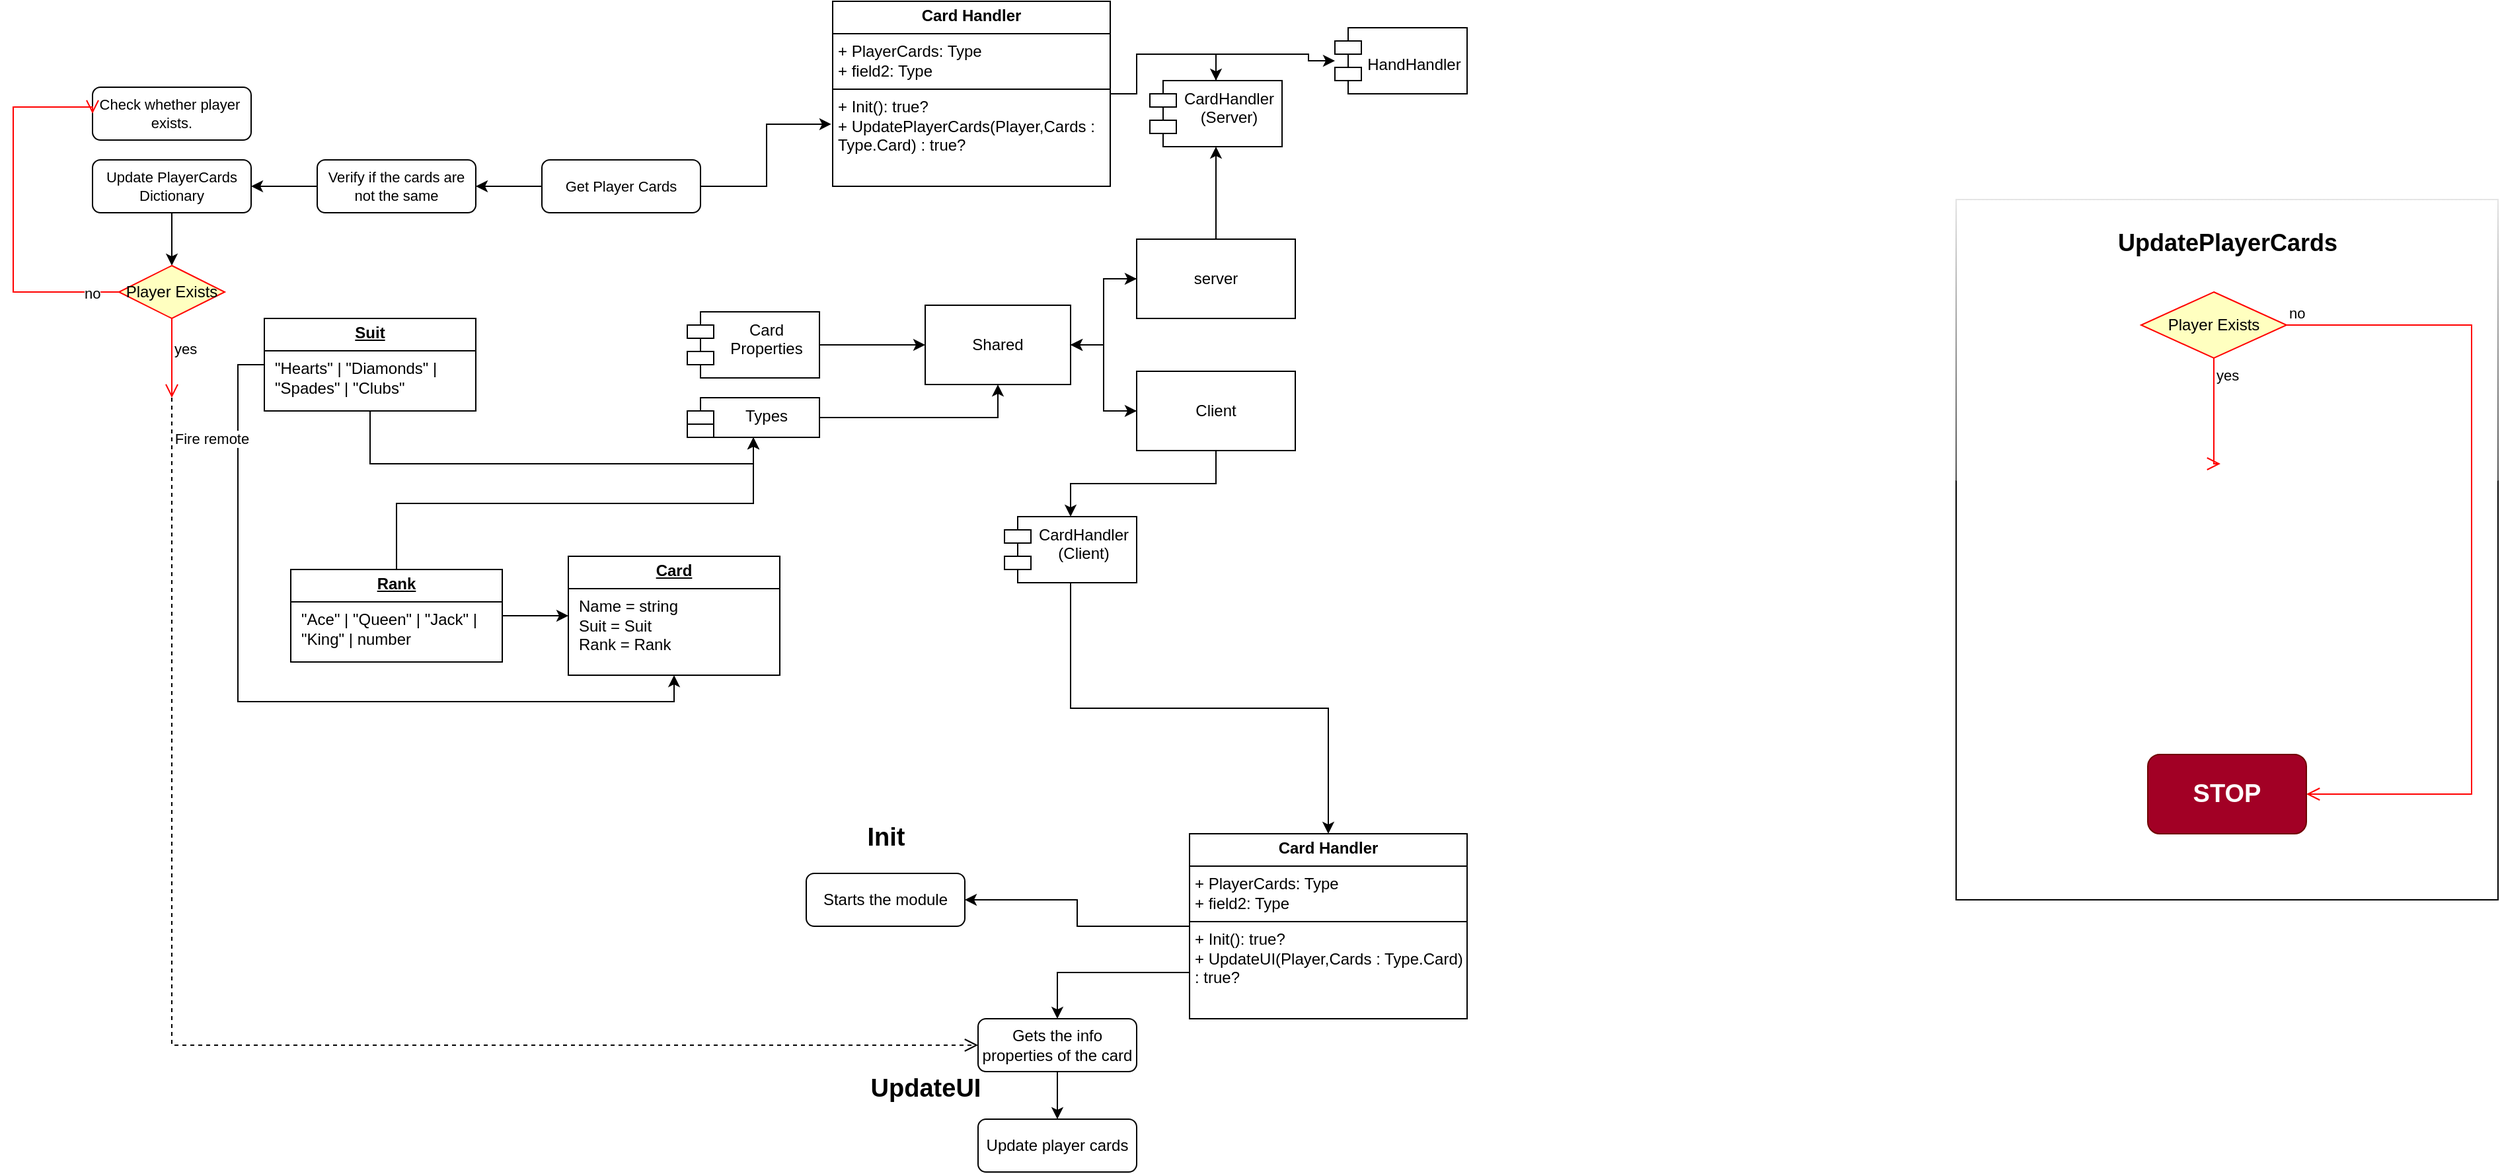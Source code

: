 <mxfile version="28.1.2">
  <diagram name="Page-1" id="2ejksbhLOjRQDNgva4iq">
    <mxGraphModel dx="948" dy="544" grid="1" gridSize="10" guides="1" tooltips="1" connect="1" arrows="1" fold="1" page="1" pageScale="1" pageWidth="2100" pageHeight="1800" math="0" shadow="0">
      <root>
        <mxCell id="0" />
        <mxCell id="1" parent="0" />
        <mxCell id="hIoRJC46qkKHdnnMaita-1" style="edgeStyle=orthogonalEdgeStyle;rounded=0;orthogonalLoop=1;jettySize=auto;html=1;exitX=0.5;exitY=0;exitDx=0;exitDy=0;entryX=0.5;entryY=1;entryDx=0;entryDy=0;" edge="1" parent="1" source="hIoRJC46qkKHdnnMaita-3" target="hIoRJC46qkKHdnnMaita-5">
          <mxGeometry relative="1" as="geometry" />
        </mxCell>
        <mxCell id="hIoRJC46qkKHdnnMaita-2" style="edgeStyle=orthogonalEdgeStyle;rounded=0;orthogonalLoop=1;jettySize=auto;html=1;exitX=0;exitY=0.5;exitDx=0;exitDy=0;entryX=1;entryY=0.5;entryDx=0;entryDy=0;" edge="1" parent="1" source="hIoRJC46qkKHdnnMaita-3" target="hIoRJC46qkKHdnnMaita-15">
          <mxGeometry relative="1" as="geometry" />
        </mxCell>
        <mxCell id="hIoRJC46qkKHdnnMaita-3" value="server" style="rounded=0;whiteSpace=wrap;html=1;" vertex="1" parent="1">
          <mxGeometry x="890" y="220" width="120" height="60" as="geometry" />
        </mxCell>
        <mxCell id="hIoRJC46qkKHdnnMaita-4" style="edgeStyle=orthogonalEdgeStyle;rounded=0;orthogonalLoop=1;jettySize=auto;html=1;exitX=0.5;exitY=0;exitDx=0;exitDy=0;" edge="1" parent="1" source="hIoRJC46qkKHdnnMaita-5" target="hIoRJC46qkKHdnnMaita-16">
          <mxGeometry relative="1" as="geometry" />
        </mxCell>
        <mxCell id="hIoRJC46qkKHdnnMaita-5" value="CardHandler&lt;div&gt;(Server)&lt;/div&gt;" style="shape=module;align=left;spacingLeft=20;align=center;verticalAlign=top;whiteSpace=wrap;html=1;" vertex="1" parent="1">
          <mxGeometry x="900" y="100" width="100" height="50" as="geometry" />
        </mxCell>
        <mxCell id="hIoRJC46qkKHdnnMaita-6" style="edgeStyle=orthogonalEdgeStyle;rounded=0;orthogonalLoop=1;jettySize=auto;html=1;exitX=0.5;exitY=1;exitDx=0;exitDy=0;entryX=0.5;entryY=0;entryDx=0;entryDy=0;" edge="1" parent="1" source="hIoRJC46qkKHdnnMaita-7" target="hIoRJC46qkKHdnnMaita-39">
          <mxGeometry relative="1" as="geometry" />
        </mxCell>
        <mxCell id="hIoRJC46qkKHdnnMaita-7" value="CardHandler&lt;div&gt;(Client)&lt;/div&gt;" style="shape=module;align=left;spacingLeft=20;align=center;verticalAlign=top;whiteSpace=wrap;html=1;" vertex="1" parent="1">
          <mxGeometry x="790" y="430" width="100" height="50" as="geometry" />
        </mxCell>
        <mxCell id="hIoRJC46qkKHdnnMaita-8" style="edgeStyle=orthogonalEdgeStyle;rounded=0;orthogonalLoop=1;jettySize=auto;html=1;exitX=0.5;exitY=1;exitDx=0;exitDy=0;entryX=0.5;entryY=0;entryDx=0;entryDy=0;" edge="1" parent="1" source="hIoRJC46qkKHdnnMaita-10" target="hIoRJC46qkKHdnnMaita-7">
          <mxGeometry relative="1" as="geometry" />
        </mxCell>
        <mxCell id="hIoRJC46qkKHdnnMaita-9" style="edgeStyle=orthogonalEdgeStyle;rounded=0;orthogonalLoop=1;jettySize=auto;html=1;exitX=0;exitY=0.5;exitDx=0;exitDy=0;entryX=1;entryY=0.5;entryDx=0;entryDy=0;" edge="1" parent="1" source="hIoRJC46qkKHdnnMaita-10" target="hIoRJC46qkKHdnnMaita-15">
          <mxGeometry relative="1" as="geometry" />
        </mxCell>
        <mxCell id="hIoRJC46qkKHdnnMaita-10" value="Client" style="rounded=0;whiteSpace=wrap;html=1;" vertex="1" parent="1">
          <mxGeometry x="890" y="320" width="120" height="60" as="geometry" />
        </mxCell>
        <mxCell id="hIoRJC46qkKHdnnMaita-11" style="edgeStyle=orthogonalEdgeStyle;rounded=0;orthogonalLoop=1;jettySize=auto;html=1;exitX=1;exitY=0.5;exitDx=0;exitDy=0;entryX=0;entryY=0.5;entryDx=0;entryDy=0;" edge="1" parent="1" source="hIoRJC46qkKHdnnMaita-12" target="hIoRJC46qkKHdnnMaita-15">
          <mxGeometry relative="1" as="geometry" />
        </mxCell>
        <mxCell id="hIoRJC46qkKHdnnMaita-12" value="Card&lt;div&gt;Properties&lt;/div&gt;" style="shape=module;align=left;spacingLeft=20;align=center;verticalAlign=top;whiteSpace=wrap;html=1;" vertex="1" parent="1">
          <mxGeometry x="550" y="275" width="100" height="50" as="geometry" />
        </mxCell>
        <mxCell id="hIoRJC46qkKHdnnMaita-13" style="edgeStyle=orthogonalEdgeStyle;rounded=0;orthogonalLoop=1;jettySize=auto;html=1;exitX=1;exitY=0.5;exitDx=0;exitDy=0;entryX=0;entryY=0.5;entryDx=0;entryDy=0;" edge="1" parent="1" source="hIoRJC46qkKHdnnMaita-15" target="hIoRJC46qkKHdnnMaita-3">
          <mxGeometry relative="1" as="geometry" />
        </mxCell>
        <mxCell id="hIoRJC46qkKHdnnMaita-14" style="edgeStyle=orthogonalEdgeStyle;rounded=0;orthogonalLoop=1;jettySize=auto;html=1;exitX=1;exitY=0.5;exitDx=0;exitDy=0;entryX=0;entryY=0.5;entryDx=0;entryDy=0;" edge="1" parent="1" source="hIoRJC46qkKHdnnMaita-15" target="hIoRJC46qkKHdnnMaita-10">
          <mxGeometry relative="1" as="geometry" />
        </mxCell>
        <mxCell id="hIoRJC46qkKHdnnMaita-15" value="Shared" style="rounded=0;whiteSpace=wrap;html=1;" vertex="1" parent="1">
          <mxGeometry x="730" y="270" width="110" height="60" as="geometry" />
        </mxCell>
        <mxCell id="hIoRJC46qkKHdnnMaita-16" value="&lt;div&gt;&lt;br&gt;&lt;/div&gt;HandHandler" style="shape=module;align=left;spacingLeft=20;align=center;verticalAlign=top;whiteSpace=wrap;html=1;" vertex="1" parent="1">
          <mxGeometry x="1040" y="60" width="100" height="50" as="geometry" />
        </mxCell>
        <mxCell id="hIoRJC46qkKHdnnMaita-17" style="edgeStyle=orthogonalEdgeStyle;rounded=0;orthogonalLoop=1;jettySize=auto;html=1;exitX=1;exitY=0.5;exitDx=0;exitDy=0;entryX=0.5;entryY=1;entryDx=0;entryDy=0;" edge="1" parent="1" source="hIoRJC46qkKHdnnMaita-18" target="hIoRJC46qkKHdnnMaita-15">
          <mxGeometry relative="1" as="geometry" />
        </mxCell>
        <mxCell id="hIoRJC46qkKHdnnMaita-18" value="Types&lt;div&gt;&lt;br&gt;&lt;/div&gt;" style="shape=module;align=left;spacingLeft=20;align=center;verticalAlign=top;whiteSpace=wrap;html=1;" vertex="1" parent="1">
          <mxGeometry x="550" y="340" width="100" height="30" as="geometry" />
        </mxCell>
        <mxCell id="hIoRJC46qkKHdnnMaita-19" value="&lt;p style=&quot;margin:0px;margin-top:4px;text-align:center;text-decoration:underline;&quot;&gt;&lt;b&gt;Card&lt;/b&gt;&lt;/p&gt;&lt;hr size=&quot;1&quot; style=&quot;border-style:solid;&quot;&gt;&lt;p style=&quot;margin:0px;margin-left:8px;&quot;&gt;Name = string&lt;br&gt;Suit = Suit&lt;br&gt;Rank = Rank&lt;/p&gt;" style="verticalAlign=top;align=left;overflow=fill;html=1;whiteSpace=wrap;" vertex="1" parent="1">
          <mxGeometry x="460" y="460" width="160" height="90" as="geometry" />
        </mxCell>
        <mxCell id="hIoRJC46qkKHdnnMaita-20" style="edgeStyle=orthogonalEdgeStyle;rounded=0;orthogonalLoop=1;jettySize=auto;html=1;exitX=1;exitY=0.5;exitDx=0;exitDy=0;entryX=0;entryY=0.5;entryDx=0;entryDy=0;" edge="1" parent="1" source="hIoRJC46qkKHdnnMaita-22" target="hIoRJC46qkKHdnnMaita-19">
          <mxGeometry relative="1" as="geometry" />
        </mxCell>
        <mxCell id="hIoRJC46qkKHdnnMaita-21" style="edgeStyle=orthogonalEdgeStyle;rounded=0;orthogonalLoop=1;jettySize=auto;html=1;exitX=0.5;exitY=0;exitDx=0;exitDy=0;entryX=0.5;entryY=1;entryDx=0;entryDy=0;" edge="1" parent="1" source="hIoRJC46qkKHdnnMaita-22" target="hIoRJC46qkKHdnnMaita-18">
          <mxGeometry relative="1" as="geometry" />
        </mxCell>
        <mxCell id="hIoRJC46qkKHdnnMaita-22" value="&lt;p style=&quot;margin:0px;margin-top:4px;text-align:center;text-decoration:underline;&quot;&gt;&lt;b&gt;Rank&lt;/b&gt;&lt;/p&gt;&lt;hr size=&quot;1&quot; style=&quot;border-style:solid;&quot;&gt;&lt;p style=&quot;margin:0px;margin-left:8px;&quot;&gt;&quot;Ace&quot; | &quot;Queen&quot; | &quot;Jack&quot; | &quot;King&quot; | number&lt;/p&gt;" style="verticalAlign=top;align=left;overflow=fill;html=1;whiteSpace=wrap;" vertex="1" parent="1">
          <mxGeometry x="250" y="470" width="160" height="70" as="geometry" />
        </mxCell>
        <mxCell id="hIoRJC46qkKHdnnMaita-23" style="edgeStyle=orthogonalEdgeStyle;rounded=0;orthogonalLoop=1;jettySize=auto;html=1;exitX=0.5;exitY=1;exitDx=0;exitDy=0;entryX=0.5;entryY=1;entryDx=0;entryDy=0;" edge="1" parent="1" source="hIoRJC46qkKHdnnMaita-25" target="hIoRJC46qkKHdnnMaita-18">
          <mxGeometry relative="1" as="geometry" />
        </mxCell>
        <mxCell id="hIoRJC46qkKHdnnMaita-24" style="edgeStyle=orthogonalEdgeStyle;rounded=0;orthogonalLoop=1;jettySize=auto;html=1;exitX=0;exitY=0.5;exitDx=0;exitDy=0;entryX=0.5;entryY=1;entryDx=0;entryDy=0;" edge="1" parent="1" source="hIoRJC46qkKHdnnMaita-25" target="hIoRJC46qkKHdnnMaita-19">
          <mxGeometry relative="1" as="geometry" />
        </mxCell>
        <mxCell id="hIoRJC46qkKHdnnMaita-25" value="&lt;p style=&quot;margin:0px;margin-top:4px;text-align:center;text-decoration:underline;&quot;&gt;&lt;b&gt;Suit&lt;/b&gt;&lt;/p&gt;&lt;hr size=&quot;1&quot; style=&quot;border-style:solid;&quot;&gt;&lt;p style=&quot;margin:0px;margin-left:8px;&quot;&gt;&quot;Hearts&quot; | &quot;Diamonds&quot; | &quot;Spades&quot; | &quot;Clubs&quot;&lt;/p&gt;" style="verticalAlign=top;align=left;overflow=fill;html=1;whiteSpace=wrap;" vertex="1" parent="1">
          <mxGeometry x="230" y="280" width="160" height="70" as="geometry" />
        </mxCell>
        <mxCell id="hIoRJC46qkKHdnnMaita-26" style="edgeStyle=orthogonalEdgeStyle;rounded=0;orthogonalLoop=1;jettySize=auto;html=1;exitX=1;exitY=0.5;exitDx=0;exitDy=0;entryX=0.5;entryY=0;entryDx=0;entryDy=0;" edge="1" parent="1" source="hIoRJC46qkKHdnnMaita-27" target="hIoRJC46qkKHdnnMaita-5">
          <mxGeometry relative="1" as="geometry" />
        </mxCell>
        <mxCell id="hIoRJC46qkKHdnnMaita-27" value="&lt;p style=&quot;margin:0px;margin-top:4px;text-align:center;&quot;&gt;&lt;b&gt;Card Handler&lt;/b&gt;&lt;/p&gt;&lt;hr size=&quot;1&quot; style=&quot;border-style:solid;&quot;&gt;&lt;p style=&quot;margin:0px;margin-left:4px;&quot;&gt;+ PlayerCards: Type&lt;br&gt;+ field2: Type&lt;/p&gt;&lt;hr size=&quot;1&quot; style=&quot;border-style:solid;&quot;&gt;&lt;p style=&quot;margin:0px;margin-left:4px;&quot;&gt;+ Init(): true?&lt;br&gt;&lt;/p&gt;&lt;p style=&quot;margin:0px;margin-left:4px;&quot;&gt;+ UpdatePlayerCards(Player,Cards : Type.Card) : true?&lt;/p&gt;" style="verticalAlign=top;align=left;overflow=fill;html=1;whiteSpace=wrap;" vertex="1" parent="1">
          <mxGeometry x="660" y="40" width="210" height="140" as="geometry" />
        </mxCell>
        <mxCell id="hIoRJC46qkKHdnnMaita-29" style="edgeStyle=orthogonalEdgeStyle;rounded=0;orthogonalLoop=1;jettySize=auto;html=1;exitX=0;exitY=0.5;exitDx=0;exitDy=0;entryX=1;entryY=0.5;entryDx=0;entryDy=0;" edge="1" parent="1" source="hIoRJC46qkKHdnnMaita-30" target="hIoRJC46qkKHdnnMaita-32">
          <mxGeometry relative="1" as="geometry" />
        </mxCell>
        <mxCell id="hIoRJC46qkKHdnnMaita-30" value="Get Player Cards" style="rounded=1;whiteSpace=wrap;html=1;fontSize=11;" vertex="1" parent="1">
          <mxGeometry x="440" y="160" width="120" height="40" as="geometry" />
        </mxCell>
        <mxCell id="hIoRJC46qkKHdnnMaita-31" style="edgeStyle=orthogonalEdgeStyle;rounded=0;orthogonalLoop=1;jettySize=auto;html=1;exitX=0;exitY=0.5;exitDx=0;exitDy=0;entryX=1;entryY=0.5;entryDx=0;entryDy=0;" edge="1" parent="1" source="hIoRJC46qkKHdnnMaita-32" target="hIoRJC46qkKHdnnMaita-34">
          <mxGeometry relative="1" as="geometry" />
        </mxCell>
        <mxCell id="hIoRJC46qkKHdnnMaita-32" value="Verify if the cards are not the same" style="rounded=1;whiteSpace=wrap;html=1;fontSize=11;" vertex="1" parent="1">
          <mxGeometry x="270" y="160" width="120" height="40" as="geometry" />
        </mxCell>
        <mxCell id="hIoRJC46qkKHdnnMaita-33" style="edgeStyle=orthogonalEdgeStyle;rounded=0;orthogonalLoop=1;jettySize=auto;html=1;exitX=0.5;exitY=1;exitDx=0;exitDy=0;entryX=0.5;entryY=0;entryDx=0;entryDy=0;" edge="1" parent="1" source="hIoRJC46qkKHdnnMaita-34">
          <mxGeometry relative="1" as="geometry">
            <mxPoint x="160" y="240.0" as="targetPoint" />
          </mxGeometry>
        </mxCell>
        <mxCell id="hIoRJC46qkKHdnnMaita-34" value="Update PlayerCards Dictionary" style="rounded=1;whiteSpace=wrap;html=1;fontSize=11;" vertex="1" parent="1">
          <mxGeometry x="100" y="160" width="120" height="40" as="geometry" />
        </mxCell>
        <mxCell id="hIoRJC46qkKHdnnMaita-35" style="edgeStyle=orthogonalEdgeStyle;rounded=0;orthogonalLoop=1;jettySize=auto;html=1;exitX=0.5;exitY=1;exitDx=0;exitDy=0;" edge="1" parent="1" source="hIoRJC46qkKHdnnMaita-32" target="hIoRJC46qkKHdnnMaita-32">
          <mxGeometry relative="1" as="geometry" />
        </mxCell>
        <mxCell id="hIoRJC46qkKHdnnMaita-36" style="edgeStyle=orthogonalEdgeStyle;rounded=0;orthogonalLoop=1;jettySize=auto;html=1;exitX=1;exitY=0.5;exitDx=0;exitDy=0;entryX=-0.005;entryY=0.664;entryDx=0;entryDy=0;entryPerimeter=0;" edge="1" parent="1" source="hIoRJC46qkKHdnnMaita-30" target="hIoRJC46qkKHdnnMaita-27">
          <mxGeometry relative="1" as="geometry" />
        </mxCell>
        <mxCell id="hIoRJC46qkKHdnnMaita-37" style="edgeStyle=orthogonalEdgeStyle;rounded=0;orthogonalLoop=1;jettySize=auto;html=1;exitX=0;exitY=0.75;exitDx=0;exitDy=0;entryX=0.5;entryY=0;entryDx=0;entryDy=0;" edge="1" parent="1" source="hIoRJC46qkKHdnnMaita-39" target="hIoRJC46qkKHdnnMaita-43">
          <mxGeometry relative="1" as="geometry" />
        </mxCell>
        <mxCell id="hIoRJC46qkKHdnnMaita-38" style="edgeStyle=orthogonalEdgeStyle;rounded=0;orthogonalLoop=1;jettySize=auto;html=1;exitX=0;exitY=0.5;exitDx=0;exitDy=0;entryX=1;entryY=0.5;entryDx=0;entryDy=0;" edge="1" parent="1" source="hIoRJC46qkKHdnnMaita-39" target="hIoRJC46qkKHdnnMaita-45">
          <mxGeometry relative="1" as="geometry" />
        </mxCell>
        <mxCell id="hIoRJC46qkKHdnnMaita-39" value="&lt;p style=&quot;margin:0px;margin-top:4px;text-align:center;&quot;&gt;&lt;b&gt;Card Handler&lt;/b&gt;&lt;/p&gt;&lt;hr size=&quot;1&quot; style=&quot;border-style:solid;&quot;&gt;&lt;p style=&quot;margin:0px;margin-left:4px;&quot;&gt;+ PlayerCards: Type&lt;br&gt;+ field2: Type&lt;/p&gt;&lt;hr size=&quot;1&quot; style=&quot;border-style:solid;&quot;&gt;&lt;p style=&quot;margin:0px;margin-left:4px;&quot;&gt;+ Init(): true?&lt;br&gt;&lt;/p&gt;&lt;p style=&quot;margin:0px;margin-left:4px;&quot;&gt;+ UpdateUI(Player,Cards : Type.Card) : true?&lt;/p&gt;" style="verticalAlign=top;align=left;overflow=fill;html=1;whiteSpace=wrap;" vertex="1" parent="1">
          <mxGeometry x="930" y="670" width="210" height="140" as="geometry" />
        </mxCell>
        <mxCell id="hIoRJC46qkKHdnnMaita-40" value="Update player cards" style="rounded=1;whiteSpace=wrap;html=1;" vertex="1" parent="1">
          <mxGeometry x="770" y="886" width="120" height="40" as="geometry" />
        </mxCell>
        <mxCell id="hIoRJC46qkKHdnnMaita-41" value="UpdateUI" style="text;align=center;fontStyle=1;verticalAlign=middle;spacingLeft=3;spacingRight=3;strokeColor=none;rotatable=0;points=[[0,0.5],[1,0.5]];portConstraint=eastwest;html=1;fontSize=19;" vertex="1" parent="1">
          <mxGeometry x="650" y="850" width="160" height="26" as="geometry" />
        </mxCell>
        <mxCell id="hIoRJC46qkKHdnnMaita-42" style="edgeStyle=orthogonalEdgeStyle;rounded=0;orthogonalLoop=1;jettySize=auto;html=1;exitX=0.5;exitY=1;exitDx=0;exitDy=0;entryX=0.5;entryY=0;entryDx=0;entryDy=0;" edge="1" parent="1" source="hIoRJC46qkKHdnnMaita-43" target="hIoRJC46qkKHdnnMaita-40">
          <mxGeometry relative="1" as="geometry" />
        </mxCell>
        <mxCell id="hIoRJC46qkKHdnnMaita-43" value="Gets the info properties of the card" style="rounded=1;whiteSpace=wrap;html=1;" vertex="1" parent="1">
          <mxGeometry x="770" y="810" width="120" height="40" as="geometry" />
        </mxCell>
        <mxCell id="hIoRJC46qkKHdnnMaita-44" value="Fire remote" style="html=1;verticalAlign=bottom;endArrow=open;dashed=1;endSize=8;curved=0;rounded=0;entryX=0;entryY=0.5;entryDx=0;entryDy=0;" edge="1" parent="1" target="hIoRJC46qkKHdnnMaita-43">
          <mxGeometry x="-0.928" y="30" relative="1" as="geometry">
            <mxPoint x="160" y="340" as="sourcePoint" />
            <mxPoint x="590" y="500" as="targetPoint" />
            <Array as="points">
              <mxPoint x="160" y="830" />
            </Array>
            <mxPoint as="offset" />
          </mxGeometry>
        </mxCell>
        <mxCell id="hIoRJC46qkKHdnnMaita-45" value="Starts the module" style="rounded=1;whiteSpace=wrap;html=1;" vertex="1" parent="1">
          <mxGeometry x="640" y="700" width="120" height="40" as="geometry" />
        </mxCell>
        <mxCell id="hIoRJC46qkKHdnnMaita-46" value="Init" style="text;align=center;fontStyle=1;verticalAlign=middle;spacingLeft=3;spacingRight=3;strokeColor=none;rotatable=0;points=[[0,0.5],[1,0.5]];portConstraint=eastwest;html=1;fontSize=19;" vertex="1" parent="1">
          <mxGeometry x="620" y="660" width="160" height="26" as="geometry" />
        </mxCell>
        <mxCell id="hIoRJC46qkKHdnnMaita-47" value="Check whether player&amp;nbsp;&lt;div&gt;exists.&lt;/div&gt;" style="rounded=1;whiteSpace=wrap;html=1;fontSize=11;" vertex="1" parent="1">
          <mxGeometry x="100" y="105" width="120" height="40" as="geometry" />
        </mxCell>
        <mxCell id="hIoRJC46qkKHdnnMaita-48" value="Player Exists" style="rhombus;whiteSpace=wrap;html=1;fontColor=#000000;fillColor=#ffffc0;strokeColor=#ff0000;" vertex="1" parent="1">
          <mxGeometry x="120" y="240" width="80" height="40" as="geometry" />
        </mxCell>
        <mxCell id="hIoRJC46qkKHdnnMaita-49" value="no" style="edgeStyle=orthogonalEdgeStyle;html=1;align=left;verticalAlign=bottom;endArrow=open;endSize=8;strokeColor=#ff0000;rounded=0;entryX=0;entryY=0.5;entryDx=0;entryDy=0;" edge="1" parent="1" source="hIoRJC46qkKHdnnMaita-48" target="hIoRJC46qkKHdnnMaita-47">
          <mxGeometry x="-0.799" y="10" relative="1" as="geometry">
            <mxPoint x="80" y="120" as="targetPoint" />
            <mxPoint as="offset" />
            <Array as="points">
              <mxPoint x="40" y="260" />
              <mxPoint x="40" y="120" />
              <mxPoint x="100" y="120" />
            </Array>
          </mxGeometry>
        </mxCell>
        <mxCell id="hIoRJC46qkKHdnnMaita-50" value="yes" style="edgeStyle=orthogonalEdgeStyle;html=1;align=left;verticalAlign=top;endArrow=open;endSize=8;strokeColor=#ff0000;rounded=0;" edge="1" parent="1" source="hIoRJC46qkKHdnnMaita-48">
          <mxGeometry x="-0.668" relative="1" as="geometry">
            <mxPoint x="160" y="340" as="targetPoint" />
            <mxPoint as="offset" />
          </mxGeometry>
        </mxCell>
        <mxCell id="hIoRJC46qkKHdnnMaita-52" value="" style="rounded=0;whiteSpace=wrap;html=1;glass=1;" vertex="1" parent="1">
          <mxGeometry x="1510" y="190" width="410" height="530" as="geometry" />
        </mxCell>
        <mxCell id="hIoRJC46qkKHdnnMaita-28" value="UpdatePlayerCards" style="text;align=center;fontStyle=1;verticalAlign=middle;spacingLeft=3;spacingRight=3;strokeColor=none;rotatable=0;points=[[0,0.5],[1,0.5]];portConstraint=eastwest;html=1;fontSize=18;" vertex="1" parent="1">
          <mxGeometry x="1605" y="190" width="220" height="66" as="geometry" />
        </mxCell>
        <mxCell id="hIoRJC46qkKHdnnMaita-53" value="Player Exists" style="rhombus;whiteSpace=wrap;html=1;fontColor=#000000;fillColor=#ffffc0;strokeColor=#ff0000;" vertex="1" parent="1">
          <mxGeometry x="1650" y="260" width="110" height="50" as="geometry" />
        </mxCell>
        <mxCell id="hIoRJC46qkKHdnnMaita-54" value="no" style="edgeStyle=orthogonalEdgeStyle;html=1;align=left;verticalAlign=bottom;endArrow=open;endSize=8;strokeColor=#ff0000;rounded=0;entryX=1;entryY=0.5;entryDx=0;entryDy=0;" edge="1" source="hIoRJC46qkKHdnnMaita-53" parent="1" target="hIoRJC46qkKHdnnMaita-56">
          <mxGeometry x="-1" relative="1" as="geometry">
            <mxPoint x="1850" y="310" as="targetPoint" />
            <Array as="points">
              <mxPoint x="1900" y="285" />
              <mxPoint x="1900" y="640" />
            </Array>
          </mxGeometry>
        </mxCell>
        <mxCell id="hIoRJC46qkKHdnnMaita-55" value="yes" style="edgeStyle=orthogonalEdgeStyle;html=1;align=left;verticalAlign=top;endArrow=open;endSize=8;strokeColor=#ff0000;rounded=0;" edge="1" source="hIoRJC46qkKHdnnMaita-53" parent="1">
          <mxGeometry x="-1" relative="1" as="geometry">
            <mxPoint x="1710" y="390" as="targetPoint" />
            <Array as="points">
              <mxPoint x="1705" y="390" />
            </Array>
          </mxGeometry>
        </mxCell>
        <mxCell id="hIoRJC46qkKHdnnMaita-56" value="STOP" style="rounded=1;whiteSpace=wrap;html=1;fillColor=light-dark(#A20025,#FF3455);fontColor=light-dark(#FFFFFF,#FFFFFF);strokeColor=#6F0000;fontSize=19;fontStyle=1" vertex="1" parent="1">
          <mxGeometry x="1655" y="610" width="120" height="60" as="geometry" />
        </mxCell>
      </root>
    </mxGraphModel>
  </diagram>
</mxfile>
